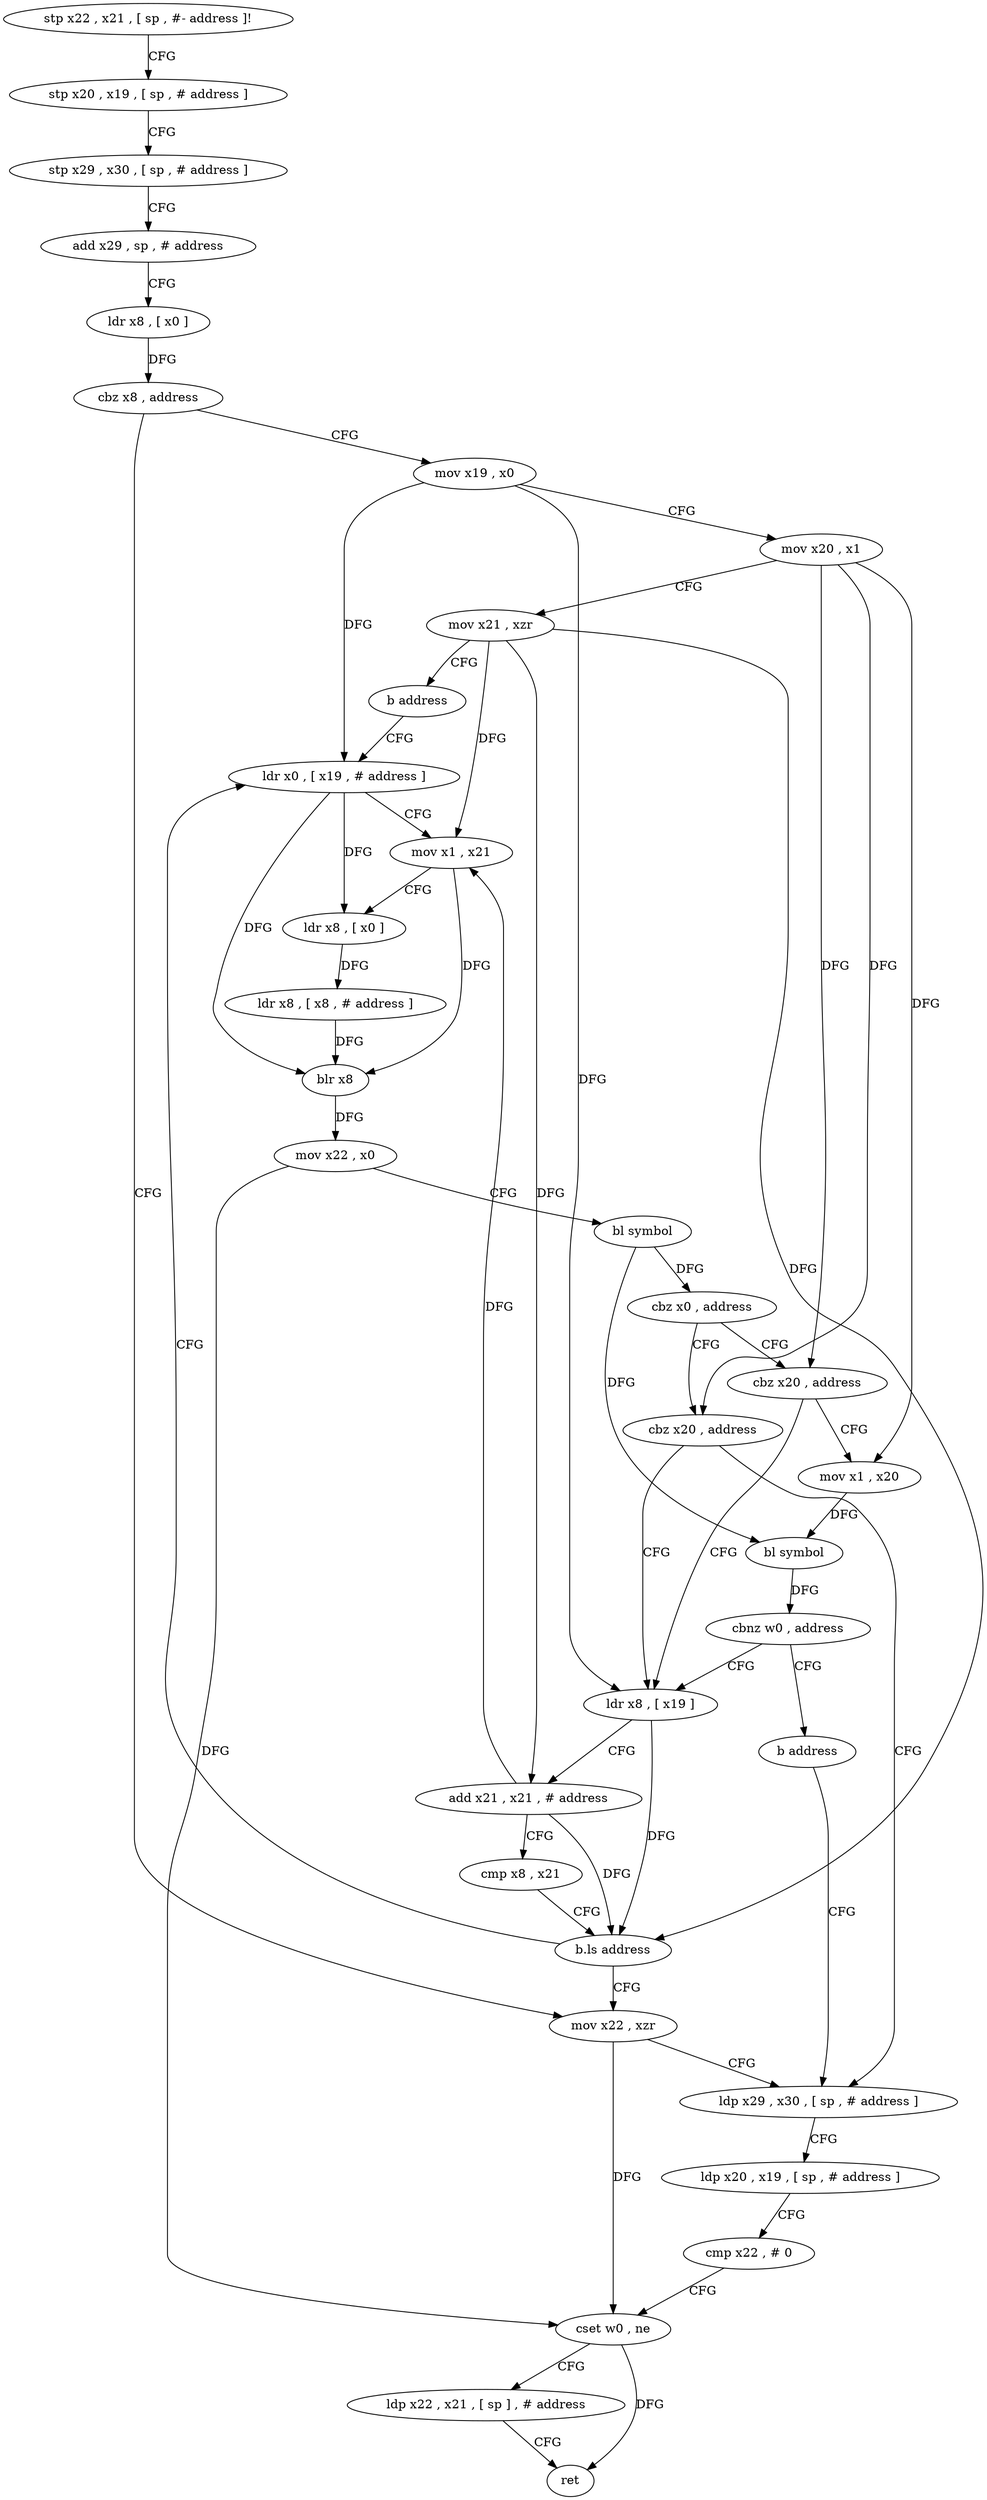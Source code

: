 digraph "func" {
"87304" [label = "stp x22 , x21 , [ sp , #- address ]!" ]
"87308" [label = "stp x20 , x19 , [ sp , # address ]" ]
"87312" [label = "stp x29 , x30 , [ sp , # address ]" ]
"87316" [label = "add x29 , sp , # address" ]
"87320" [label = "ldr x8 , [ x0 ]" ]
"87324" [label = "cbz x8 , address" ]
"87416" [label = "mov x22 , xzr" ]
"87328" [label = "mov x19 , x0" ]
"87420" [label = "ldp x29 , x30 , [ sp , # address ]" ]
"87332" [label = "mov x20 , x1" ]
"87336" [label = "mov x21 , xzr" ]
"87340" [label = "b address" ]
"87364" [label = "ldr x0 , [ x19 , # address ]" ]
"87368" [label = "mov x1 , x21" ]
"87372" [label = "ldr x8 , [ x0 ]" ]
"87376" [label = "ldr x8 , [ x8 , # address ]" ]
"87380" [label = "blr x8" ]
"87384" [label = "mov x22 , x0" ]
"87388" [label = "bl symbol" ]
"87392" [label = "cbz x0 , address" ]
"87344" [label = "cbz x20 , address" ]
"87396" [label = "cbz x20 , address" ]
"87348" [label = "ldr x8 , [ x19 ]" ]
"87400" [label = "mov x1 , x20" ]
"87424" [label = "ldp x20 , x19 , [ sp , # address ]" ]
"87428" [label = "cmp x22 , # 0" ]
"87432" [label = "cset w0 , ne" ]
"87436" [label = "ldp x22 , x21 , [ sp ] , # address" ]
"87440" [label = "ret" ]
"87352" [label = "add x21 , x21 , # address" ]
"87356" [label = "cmp x8 , x21" ]
"87360" [label = "b.ls address" ]
"87404" [label = "bl symbol" ]
"87408" [label = "cbnz w0 , address" ]
"87412" [label = "b address" ]
"87304" -> "87308" [ label = "CFG" ]
"87308" -> "87312" [ label = "CFG" ]
"87312" -> "87316" [ label = "CFG" ]
"87316" -> "87320" [ label = "CFG" ]
"87320" -> "87324" [ label = "DFG" ]
"87324" -> "87416" [ label = "CFG" ]
"87324" -> "87328" [ label = "CFG" ]
"87416" -> "87420" [ label = "CFG" ]
"87416" -> "87432" [ label = "DFG" ]
"87328" -> "87332" [ label = "CFG" ]
"87328" -> "87364" [ label = "DFG" ]
"87328" -> "87348" [ label = "DFG" ]
"87420" -> "87424" [ label = "CFG" ]
"87332" -> "87336" [ label = "CFG" ]
"87332" -> "87344" [ label = "DFG" ]
"87332" -> "87396" [ label = "DFG" ]
"87332" -> "87400" [ label = "DFG" ]
"87336" -> "87340" [ label = "CFG" ]
"87336" -> "87368" [ label = "DFG" ]
"87336" -> "87352" [ label = "DFG" ]
"87336" -> "87360" [ label = "DFG" ]
"87340" -> "87364" [ label = "CFG" ]
"87364" -> "87368" [ label = "CFG" ]
"87364" -> "87372" [ label = "DFG" ]
"87364" -> "87380" [ label = "DFG" ]
"87368" -> "87372" [ label = "CFG" ]
"87368" -> "87380" [ label = "DFG" ]
"87372" -> "87376" [ label = "DFG" ]
"87376" -> "87380" [ label = "DFG" ]
"87380" -> "87384" [ label = "DFG" ]
"87384" -> "87388" [ label = "CFG" ]
"87384" -> "87432" [ label = "DFG" ]
"87388" -> "87392" [ label = "DFG" ]
"87388" -> "87404" [ label = "DFG" ]
"87392" -> "87344" [ label = "CFG" ]
"87392" -> "87396" [ label = "CFG" ]
"87344" -> "87420" [ label = "CFG" ]
"87344" -> "87348" [ label = "CFG" ]
"87396" -> "87348" [ label = "CFG" ]
"87396" -> "87400" [ label = "CFG" ]
"87348" -> "87352" [ label = "CFG" ]
"87348" -> "87360" [ label = "DFG" ]
"87400" -> "87404" [ label = "DFG" ]
"87424" -> "87428" [ label = "CFG" ]
"87428" -> "87432" [ label = "CFG" ]
"87432" -> "87436" [ label = "CFG" ]
"87432" -> "87440" [ label = "DFG" ]
"87436" -> "87440" [ label = "CFG" ]
"87352" -> "87356" [ label = "CFG" ]
"87352" -> "87368" [ label = "DFG" ]
"87352" -> "87360" [ label = "DFG" ]
"87356" -> "87360" [ label = "CFG" ]
"87360" -> "87416" [ label = "CFG" ]
"87360" -> "87364" [ label = "CFG" ]
"87404" -> "87408" [ label = "DFG" ]
"87408" -> "87348" [ label = "CFG" ]
"87408" -> "87412" [ label = "CFG" ]
"87412" -> "87420" [ label = "CFG" ]
}
